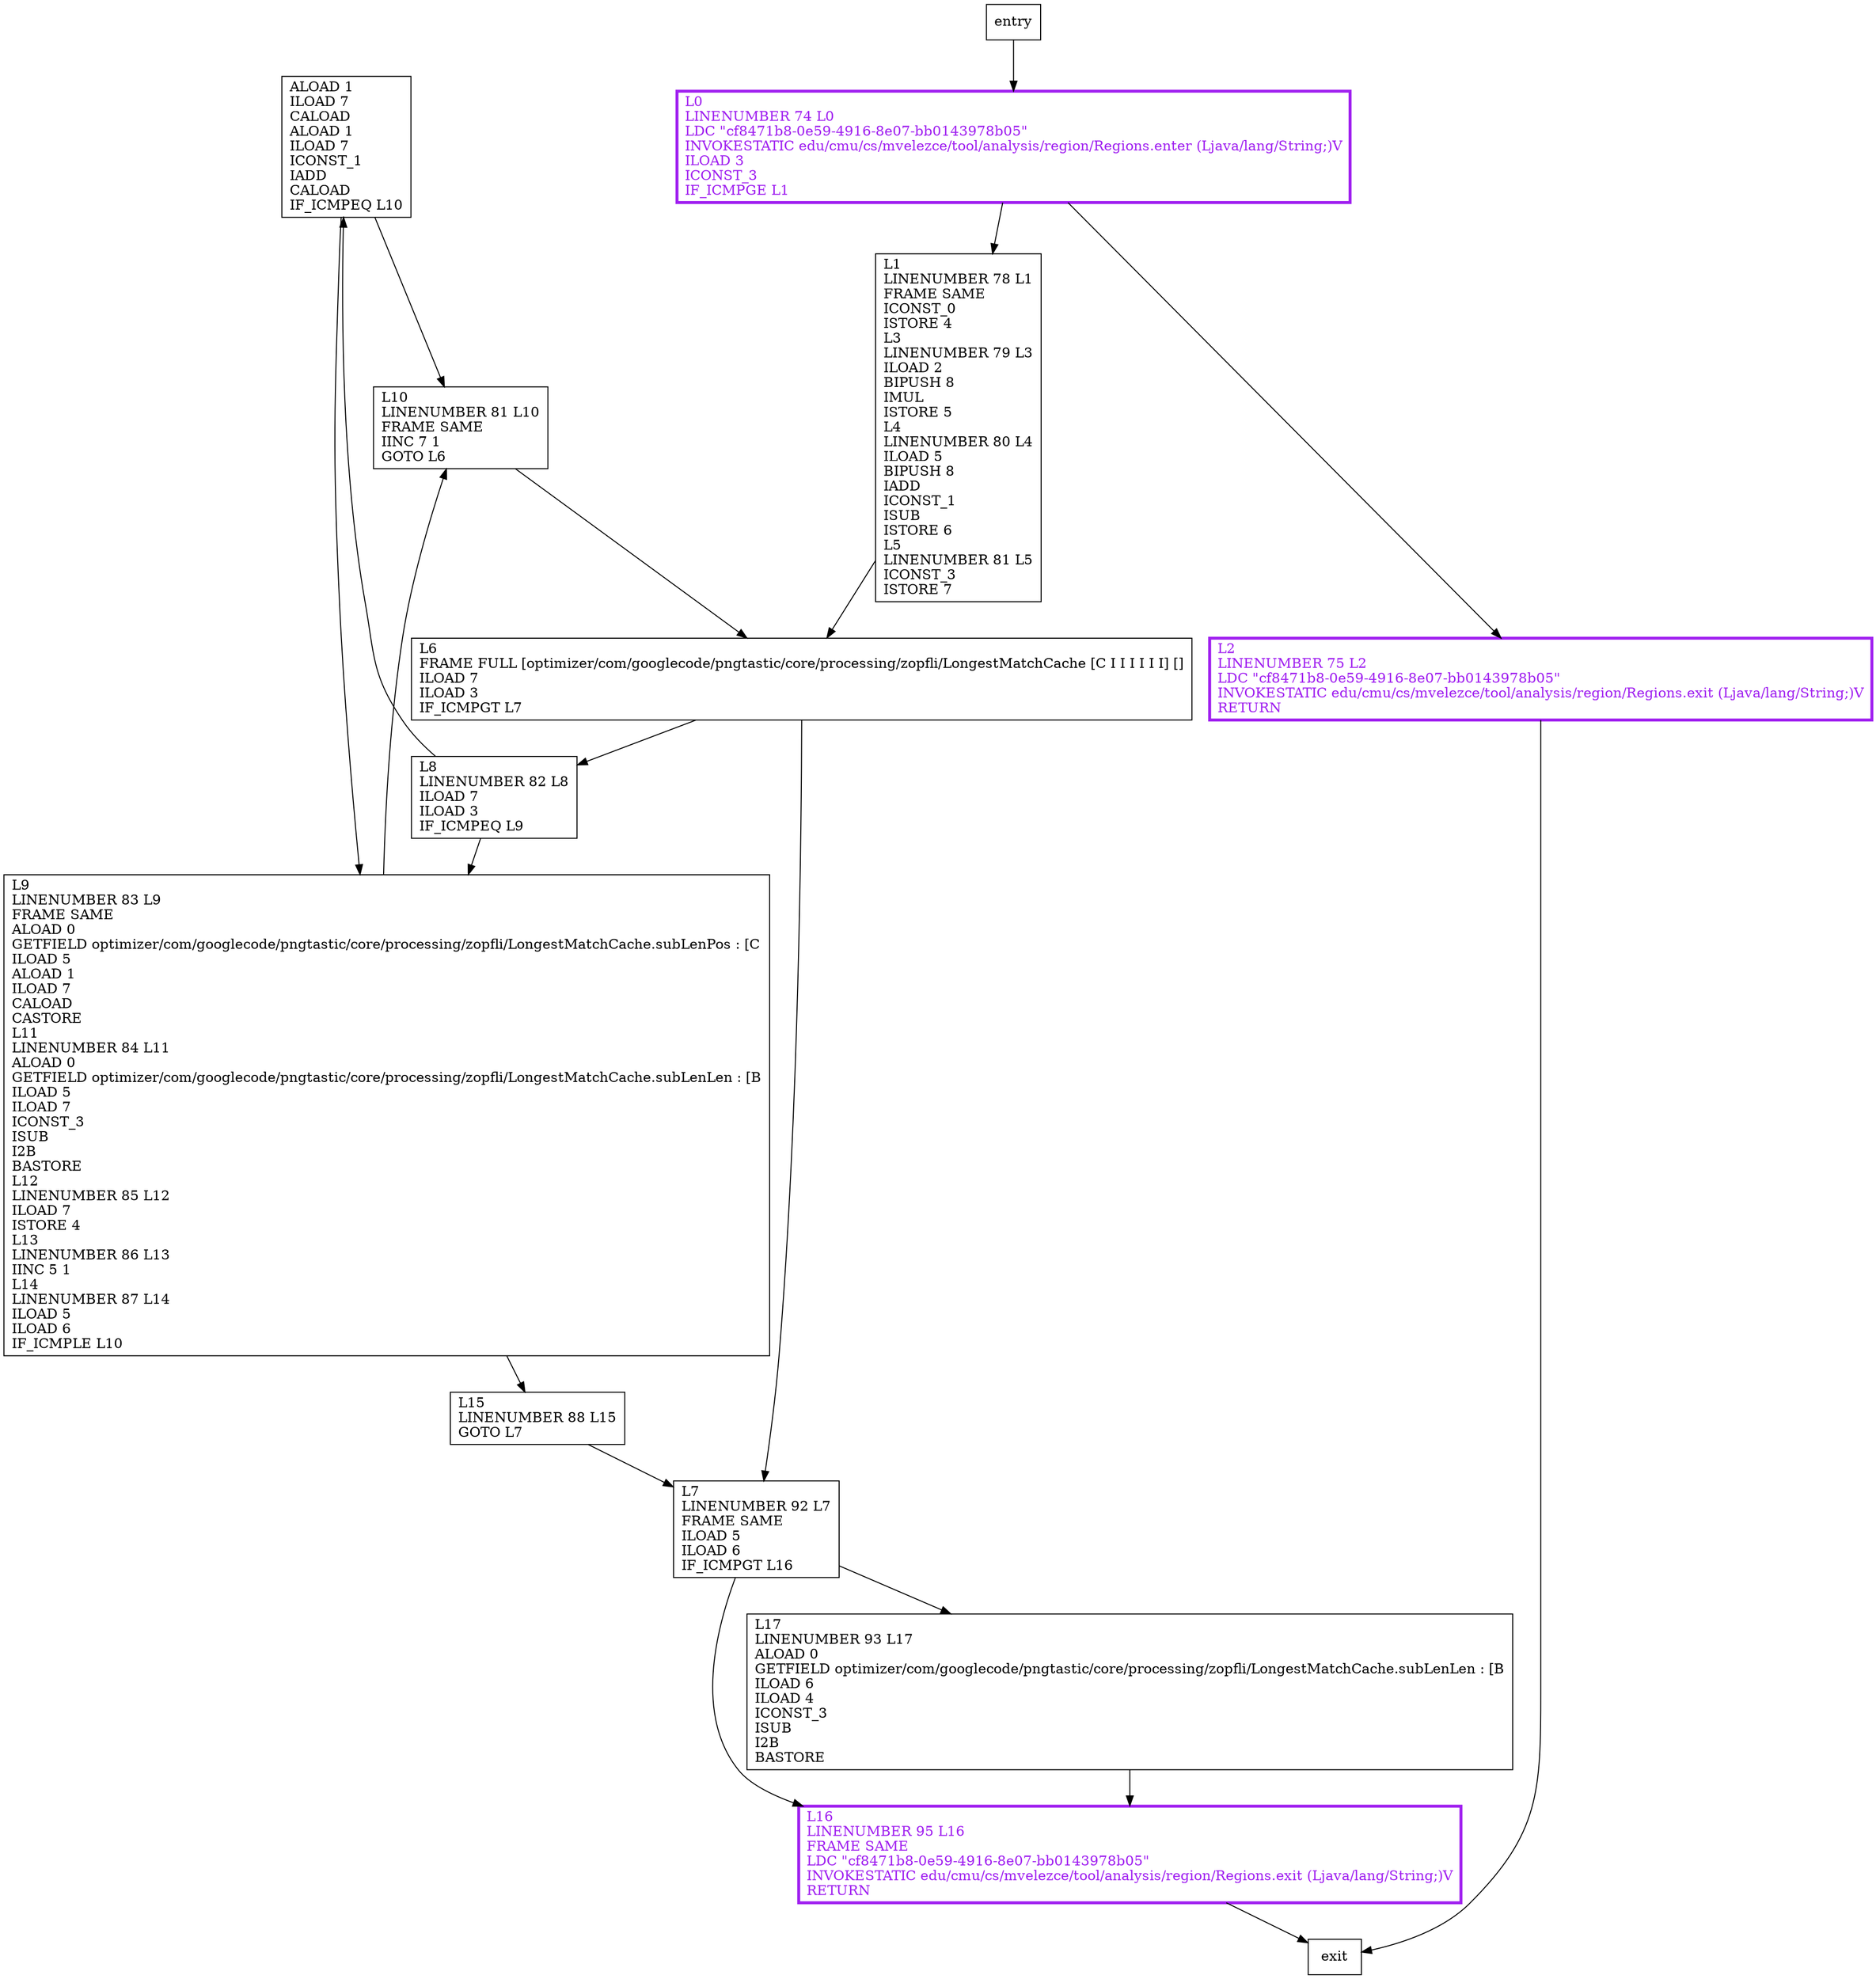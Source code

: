 digraph subLenToCache {
node [shape=record];
1527538489 [label="ALOAD 1\lILOAD 7\lCALOAD\lALOAD 1\lILOAD 7\lICONST_1\lIADD\lCALOAD\lIF_ICMPEQ L10\l"];
404231893 [label="L16\lLINENUMBER 95 L16\lFRAME SAME\lLDC \"cf8471b8-0e59-4916-8e07-bb0143978b05\"\lINVOKESTATIC edu/cmu/cs/mvelezce/tool/analysis/region/Regions.exit (Ljava/lang/String;)V\lRETURN\l"];
159548744 [label="L15\lLINENUMBER 88 L15\lGOTO L7\l"];
652632522 [label="L10\lLINENUMBER 81 L10\lFRAME SAME\lIINC 7 1\lGOTO L6\l"];
1726185100 [label="L7\lLINENUMBER 92 L7\lFRAME SAME\lILOAD 5\lILOAD 6\lIF_ICMPGT L16\l"];
540392513 [label="L6\lFRAME FULL [optimizer/com/googlecode/pngtastic/core/processing/zopfli/LongestMatchCache [C I I I I I I] []\lILOAD 7\lILOAD 3\lIF_ICMPGT L7\l"];
1453587262 [label="L0\lLINENUMBER 74 L0\lLDC \"cf8471b8-0e59-4916-8e07-bb0143978b05\"\lINVOKESTATIC edu/cmu/cs/mvelezce/tool/analysis/region/Regions.enter (Ljava/lang/String;)V\lILOAD 3\lICONST_3\lIF_ICMPGE L1\l"];
1609489951 [label="L9\lLINENUMBER 83 L9\lFRAME SAME\lALOAD 0\lGETFIELD optimizer/com/googlecode/pngtastic/core/processing/zopfli/LongestMatchCache.subLenPos : [C\lILOAD 5\lALOAD 1\lILOAD 7\lCALOAD\lCASTORE\lL11\lLINENUMBER 84 L11\lALOAD 0\lGETFIELD optimizer/com/googlecode/pngtastic/core/processing/zopfli/LongestMatchCache.subLenLen : [B\lILOAD 5\lILOAD 7\lICONST_3\lISUB\lI2B\lBASTORE\lL12\lLINENUMBER 85 L12\lILOAD 7\lISTORE 4\lL13\lLINENUMBER 86 L13\lIINC 5 1\lL14\lLINENUMBER 87 L14\lILOAD 5\lILOAD 6\lIF_ICMPLE L10\l"];
793776997 [label="L8\lLINENUMBER 82 L8\lILOAD 7\lILOAD 3\lIF_ICMPEQ L9\l"];
33437206 [label="L1\lLINENUMBER 78 L1\lFRAME SAME\lICONST_0\lISTORE 4\lL3\lLINENUMBER 79 L3\lILOAD 2\lBIPUSH 8\lIMUL\lISTORE 5\lL4\lLINENUMBER 80 L4\lILOAD 5\lBIPUSH 8\lIADD\lICONST_1\lISUB\lISTORE 6\lL5\lLINENUMBER 81 L5\lICONST_3\lISTORE 7\l"];
883300379 [label="L2\lLINENUMBER 75 L2\lLDC \"cf8471b8-0e59-4916-8e07-bb0143978b05\"\lINVOKESTATIC edu/cmu/cs/mvelezce/tool/analysis/region/Regions.exit (Ljava/lang/String;)V\lRETURN\l"];
224779309 [label="L17\lLINENUMBER 93 L17\lALOAD 0\lGETFIELD optimizer/com/googlecode/pngtastic/core/processing/zopfli/LongestMatchCache.subLenLen : [B\lILOAD 6\lILOAD 4\lICONST_3\lISUB\lI2B\lBASTORE\l"];
entry;
exit;
1527538489 -> 652632522;
1527538489 -> 1609489951;
404231893 -> exit;
652632522 -> 540392513;
540392513 -> 1726185100;
540392513 -> 793776997;
1453587262 -> 33437206;
1453587262 -> 883300379;
1609489951 -> 159548744;
1609489951 -> 652632522;
883300379 -> exit;
224779309 -> 404231893;
entry -> 1453587262;
159548744 -> 1726185100;
1726185100 -> 404231893;
1726185100 -> 224779309;
793776997 -> 1527538489;
793776997 -> 1609489951;
33437206 -> 540392513;
404231893[fontcolor="purple", penwidth=3, color="purple"];
1453587262[fontcolor="purple", penwidth=3, color="purple"];
883300379[fontcolor="purple", penwidth=3, color="purple"];
}

